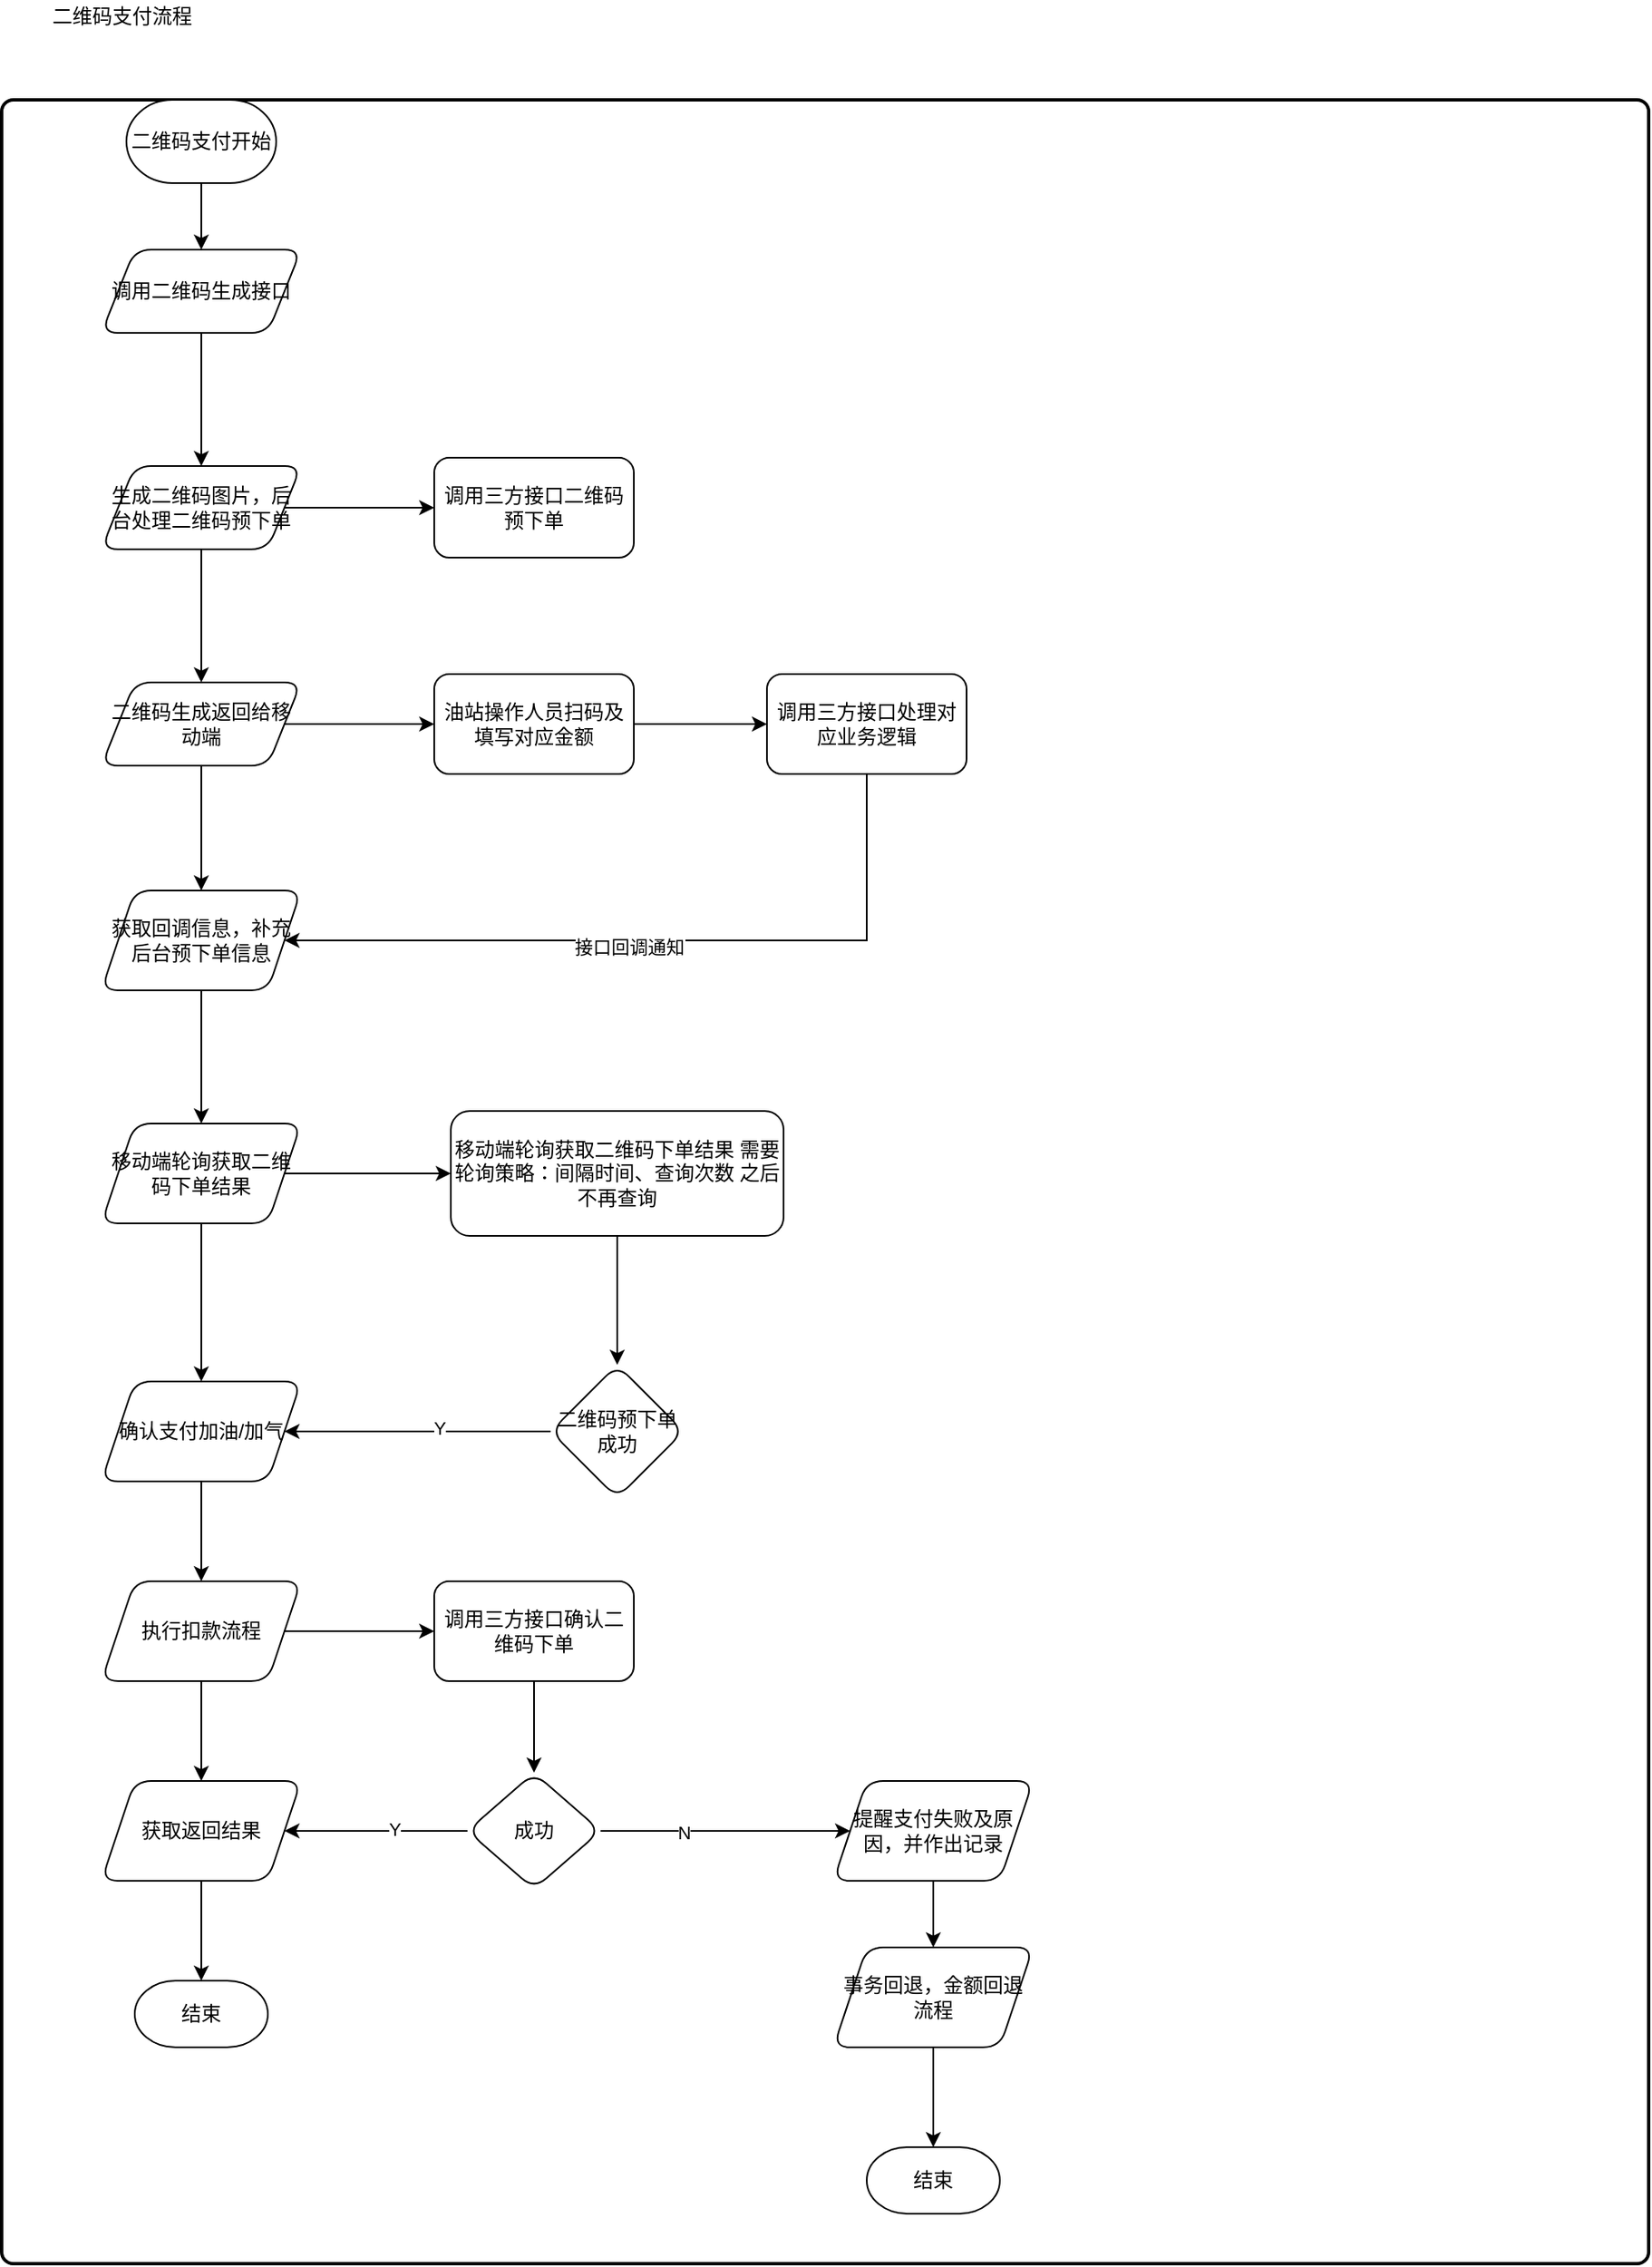 <mxfile version="14.1.9" type="github">
  <diagram id="tIvXKvH7w44iIKk_T9M5" name="第 1 页">
    <mxGraphModel dx="1422" dy="-407" grid="1" gridSize="10" guides="1" tooltips="1" connect="1" arrows="1" fold="1" page="1" pageScale="1" pageWidth="827" pageHeight="1169" math="0" shadow="0">
      <root>
        <mxCell id="0" />
        <mxCell id="1" parent="0" />
        <mxCell id="KJvupdVWkCJUAiz-Cy9K-1" value="" style="rounded=1;whiteSpace=wrap;html=1;absoluteArcSize=1;arcSize=14;strokeWidth=2;" vertex="1" parent="1">
          <mxGeometry x="100" y="1350" width="990" height="1300" as="geometry" />
        </mxCell>
        <mxCell id="KJvupdVWkCJUAiz-Cy9K-2" value="二维码支付流程" style="text;html=1;strokeColor=none;fillColor=none;align=center;verticalAlign=middle;whiteSpace=wrap;rounded=0;" vertex="1" parent="1">
          <mxGeometry x="125" y="1290" width="95" height="20" as="geometry" />
        </mxCell>
        <mxCell id="KJvupdVWkCJUAiz-Cy9K-3" value="" style="edgeStyle=orthogonalEdgeStyle;rounded=0;orthogonalLoop=1;jettySize=auto;html=1;" edge="1" parent="1" source="KJvupdVWkCJUAiz-Cy9K-4" target="KJvupdVWkCJUAiz-Cy9K-6">
          <mxGeometry relative="1" as="geometry" />
        </mxCell>
        <mxCell id="KJvupdVWkCJUAiz-Cy9K-4" value="二维码支付开始" style="strokeWidth=1;html=1;shape=mxgraph.flowchart.terminator;whiteSpace=wrap;rounded=1;shadow=0;glass=0;sketch=0;perimeterSpacing=0;" vertex="1" parent="1">
          <mxGeometry x="175" y="1350" width="90" height="50" as="geometry" />
        </mxCell>
        <mxCell id="KJvupdVWkCJUAiz-Cy9K-5" value="" style="edgeStyle=orthogonalEdgeStyle;rounded=0;orthogonalLoop=1;jettySize=auto;html=1;" edge="1" parent="1" source="KJvupdVWkCJUAiz-Cy9K-6" target="KJvupdVWkCJUAiz-Cy9K-9">
          <mxGeometry relative="1" as="geometry" />
        </mxCell>
        <mxCell id="KJvupdVWkCJUAiz-Cy9K-6" value="调用二维码生成接口" style="shape=parallelogram;perimeter=parallelogramPerimeter;whiteSpace=wrap;html=1;fixedSize=1;rounded=1;shadow=0;strokeWidth=1;glass=0;sketch=0;" vertex="1" parent="1">
          <mxGeometry x="160" y="1440" width="120" height="50" as="geometry" />
        </mxCell>
        <mxCell id="KJvupdVWkCJUAiz-Cy9K-7" value="" style="edgeStyle=orthogonalEdgeStyle;rounded=0;orthogonalLoop=1;jettySize=auto;html=1;" edge="1" parent="1" source="KJvupdVWkCJUAiz-Cy9K-9" target="KJvupdVWkCJUAiz-Cy9K-10">
          <mxGeometry relative="1" as="geometry" />
        </mxCell>
        <mxCell id="KJvupdVWkCJUAiz-Cy9K-8" value="" style="edgeStyle=orthogonalEdgeStyle;rounded=0;orthogonalLoop=1;jettySize=auto;html=1;" edge="1" parent="1" source="KJvupdVWkCJUAiz-Cy9K-9" target="KJvupdVWkCJUAiz-Cy9K-13">
          <mxGeometry relative="1" as="geometry" />
        </mxCell>
        <mxCell id="KJvupdVWkCJUAiz-Cy9K-9" value="生成二维码图片，后台处理二维码预下单" style="shape=parallelogram;perimeter=parallelogramPerimeter;whiteSpace=wrap;html=1;fixedSize=1;rounded=1;shadow=0;strokeWidth=1;glass=0;sketch=0;" vertex="1" parent="1">
          <mxGeometry x="160" y="1570" width="120" height="50" as="geometry" />
        </mxCell>
        <mxCell id="KJvupdVWkCJUAiz-Cy9K-10" value="调用三方接口二维码预下单" style="whiteSpace=wrap;html=1;rounded=1;shadow=0;strokeWidth=1;glass=0;sketch=0;" vertex="1" parent="1">
          <mxGeometry x="360" y="1565" width="120" height="60" as="geometry" />
        </mxCell>
        <mxCell id="KJvupdVWkCJUAiz-Cy9K-11" value="" style="edgeStyle=orthogonalEdgeStyle;rounded=0;orthogonalLoop=1;jettySize=auto;html=1;" edge="1" parent="1" source="KJvupdVWkCJUAiz-Cy9K-13" target="KJvupdVWkCJUAiz-Cy9K-15">
          <mxGeometry relative="1" as="geometry" />
        </mxCell>
        <mxCell id="KJvupdVWkCJUAiz-Cy9K-12" value="" style="edgeStyle=orthogonalEdgeStyle;rounded=0;orthogonalLoop=1;jettySize=auto;html=1;" edge="1" parent="1" source="KJvupdVWkCJUAiz-Cy9K-13" target="KJvupdVWkCJUAiz-Cy9K-17">
          <mxGeometry relative="1" as="geometry" />
        </mxCell>
        <mxCell id="KJvupdVWkCJUAiz-Cy9K-13" value="二维码生成返回给移动端" style="shape=parallelogram;perimeter=parallelogramPerimeter;whiteSpace=wrap;html=1;fixedSize=1;rounded=1;shadow=0;strokeWidth=1;glass=0;sketch=0;" vertex="1" parent="1">
          <mxGeometry x="160" y="1700" width="120" height="50" as="geometry" />
        </mxCell>
        <mxCell id="KJvupdVWkCJUAiz-Cy9K-14" value="" style="edgeStyle=orthogonalEdgeStyle;rounded=0;orthogonalLoop=1;jettySize=auto;html=1;" edge="1" parent="1" source="KJvupdVWkCJUAiz-Cy9K-15" target="KJvupdVWkCJUAiz-Cy9K-20">
          <mxGeometry relative="1" as="geometry" />
        </mxCell>
        <mxCell id="KJvupdVWkCJUAiz-Cy9K-15" value="油站操作人员扫码及填写对应金额" style="whiteSpace=wrap;html=1;rounded=1;shadow=0;strokeWidth=1;glass=0;sketch=0;" vertex="1" parent="1">
          <mxGeometry x="360" y="1695" width="120" height="60" as="geometry" />
        </mxCell>
        <mxCell id="KJvupdVWkCJUAiz-Cy9K-16" value="" style="edgeStyle=orthogonalEdgeStyle;rounded=0;orthogonalLoop=1;jettySize=auto;html=1;" edge="1" parent="1" source="KJvupdVWkCJUAiz-Cy9K-17" target="KJvupdVWkCJUAiz-Cy9K-23">
          <mxGeometry relative="1" as="geometry" />
        </mxCell>
        <mxCell id="KJvupdVWkCJUAiz-Cy9K-17" value="获取回调信息，补充后台预下单信息" style="shape=parallelogram;perimeter=parallelogramPerimeter;whiteSpace=wrap;html=1;fixedSize=1;rounded=1;shadow=0;strokeWidth=1;glass=0;sketch=0;" vertex="1" parent="1">
          <mxGeometry x="160" y="1825" width="120" height="60" as="geometry" />
        </mxCell>
        <mxCell id="KJvupdVWkCJUAiz-Cy9K-18" style="edgeStyle=orthogonalEdgeStyle;rounded=0;orthogonalLoop=1;jettySize=auto;html=1;exitX=0.5;exitY=1;exitDx=0;exitDy=0;entryX=1;entryY=0.5;entryDx=0;entryDy=0;" edge="1" parent="1" source="KJvupdVWkCJUAiz-Cy9K-20" target="KJvupdVWkCJUAiz-Cy9K-17">
          <mxGeometry relative="1" as="geometry">
            <Array as="points">
              <mxPoint x="620" y="1855" />
            </Array>
          </mxGeometry>
        </mxCell>
        <mxCell id="KJvupdVWkCJUAiz-Cy9K-19" value="接口回调通知" style="edgeLabel;html=1;align=center;verticalAlign=middle;resizable=0;points=[];" vertex="1" connectable="0" parent="KJvupdVWkCJUAiz-Cy9K-18">
          <mxGeometry x="0.083" y="4" relative="1" as="geometry">
            <mxPoint as="offset" />
          </mxGeometry>
        </mxCell>
        <mxCell id="KJvupdVWkCJUAiz-Cy9K-20" value="调用三方接口处理对应业务逻辑" style="whiteSpace=wrap;html=1;rounded=1;shadow=0;strokeWidth=1;glass=0;sketch=0;" vertex="1" parent="1">
          <mxGeometry x="560" y="1695" width="120" height="60" as="geometry" />
        </mxCell>
        <mxCell id="KJvupdVWkCJUAiz-Cy9K-21" value="" style="edgeStyle=orthogonalEdgeStyle;rounded=0;orthogonalLoop=1;jettySize=auto;html=1;" edge="1" parent="1" source="KJvupdVWkCJUAiz-Cy9K-23" target="KJvupdVWkCJUAiz-Cy9K-25">
          <mxGeometry relative="1" as="geometry" />
        </mxCell>
        <mxCell id="KJvupdVWkCJUAiz-Cy9K-22" value="" style="edgeStyle=orthogonalEdgeStyle;rounded=0;orthogonalLoop=1;jettySize=auto;html=1;entryX=0.5;entryY=0;entryDx=0;entryDy=0;" edge="1" parent="1" source="KJvupdVWkCJUAiz-Cy9K-23" target="KJvupdVWkCJUAiz-Cy9K-30">
          <mxGeometry relative="1" as="geometry">
            <mxPoint x="220" y="2105" as="targetPoint" />
          </mxGeometry>
        </mxCell>
        <mxCell id="KJvupdVWkCJUAiz-Cy9K-23" value="移动端轮询获取二维码下单结果" style="shape=parallelogram;perimeter=parallelogramPerimeter;whiteSpace=wrap;html=1;fixedSize=1;rounded=1;shadow=0;strokeWidth=1;glass=0;sketch=0;" vertex="1" parent="1">
          <mxGeometry x="160" y="1965" width="120" height="60" as="geometry" />
        </mxCell>
        <mxCell id="KJvupdVWkCJUAiz-Cy9K-24" value="" style="edgeStyle=orthogonalEdgeStyle;rounded=0;orthogonalLoop=1;jettySize=auto;html=1;" edge="1" parent="1" source="KJvupdVWkCJUAiz-Cy9K-25" target="KJvupdVWkCJUAiz-Cy9K-28">
          <mxGeometry relative="1" as="geometry" />
        </mxCell>
        <mxCell id="KJvupdVWkCJUAiz-Cy9K-25" value="移动端轮询获取二维码下单结果 需要轮询策略：间隔时间、查询次数 之后不再查询" style="whiteSpace=wrap;html=1;rounded=1;shadow=0;strokeWidth=1;glass=0;sketch=0;" vertex="1" parent="1">
          <mxGeometry x="370" y="1957.5" width="200" height="75" as="geometry" />
        </mxCell>
        <mxCell id="KJvupdVWkCJUAiz-Cy9K-26" value="" style="edgeStyle=orthogonalEdgeStyle;rounded=0;orthogonalLoop=1;jettySize=auto;html=1;" edge="1" parent="1" source="KJvupdVWkCJUAiz-Cy9K-28" target="KJvupdVWkCJUAiz-Cy9K-30">
          <mxGeometry relative="1" as="geometry" />
        </mxCell>
        <mxCell id="KJvupdVWkCJUAiz-Cy9K-27" value="Y" style="edgeLabel;html=1;align=center;verticalAlign=middle;resizable=0;points=[];" vertex="1" connectable="0" parent="KJvupdVWkCJUAiz-Cy9K-26">
          <mxGeometry x="-0.163" y="-2" relative="1" as="geometry">
            <mxPoint as="offset" />
          </mxGeometry>
        </mxCell>
        <mxCell id="KJvupdVWkCJUAiz-Cy9K-28" value="二维码预下单成功" style="rhombus;whiteSpace=wrap;html=1;rounded=1;shadow=0;strokeWidth=1;glass=0;sketch=0;" vertex="1" parent="1">
          <mxGeometry x="430" y="2110" width="80" height="80" as="geometry" />
        </mxCell>
        <mxCell id="KJvupdVWkCJUAiz-Cy9K-57" style="edgeStyle=orthogonalEdgeStyle;rounded=0;orthogonalLoop=1;jettySize=auto;html=1;exitX=0.5;exitY=1;exitDx=0;exitDy=0;" edge="1" parent="1" source="KJvupdVWkCJUAiz-Cy9K-30" target="KJvupdVWkCJUAiz-Cy9K-41">
          <mxGeometry relative="1" as="geometry" />
        </mxCell>
        <mxCell id="KJvupdVWkCJUAiz-Cy9K-30" value="确认支付加油/加气" style="shape=parallelogram;perimeter=parallelogramPerimeter;whiteSpace=wrap;html=1;fixedSize=1;rounded=1;shadow=0;strokeWidth=1;glass=0;sketch=0;" vertex="1" parent="1">
          <mxGeometry x="160" y="2120" width="120" height="60" as="geometry" />
        </mxCell>
        <mxCell id="KJvupdVWkCJUAiz-Cy9K-65" style="edgeStyle=orthogonalEdgeStyle;rounded=0;orthogonalLoop=1;jettySize=auto;html=1;exitX=0.5;exitY=1;exitDx=0;exitDy=0;entryX=0.5;entryY=0;entryDx=0;entryDy=0;entryPerimeter=0;" edge="1" parent="1" source="KJvupdVWkCJUAiz-Cy9K-33" target="KJvupdVWkCJUAiz-Cy9K-45">
          <mxGeometry relative="1" as="geometry" />
        </mxCell>
        <mxCell id="KJvupdVWkCJUAiz-Cy9K-33" value="获取返回结果" style="shape=parallelogram;perimeter=parallelogramPerimeter;whiteSpace=wrap;html=1;fixedSize=1;rounded=1;shadow=0;strokeWidth=1;glass=0;sketch=0;" vertex="1" parent="1">
          <mxGeometry x="160" y="2360" width="120" height="60" as="geometry" />
        </mxCell>
        <mxCell id="KJvupdVWkCJUAiz-Cy9K-59" style="edgeStyle=orthogonalEdgeStyle;rounded=0;orthogonalLoop=1;jettySize=auto;html=1;exitX=0.5;exitY=1;exitDx=0;exitDy=0;" edge="1" parent="1" source="KJvupdVWkCJUAiz-Cy9K-34" target="KJvupdVWkCJUAiz-Cy9K-39">
          <mxGeometry relative="1" as="geometry" />
        </mxCell>
        <mxCell id="KJvupdVWkCJUAiz-Cy9K-34" value="调用三方接口确认二维码下单" style="whiteSpace=wrap;html=1;rounded=1;shadow=0;strokeWidth=1;glass=0;sketch=0;" vertex="1" parent="1">
          <mxGeometry x="360" y="2240" width="120" height="60" as="geometry" />
        </mxCell>
        <mxCell id="KJvupdVWkCJUAiz-Cy9K-60" style="edgeStyle=orthogonalEdgeStyle;rounded=0;orthogonalLoop=1;jettySize=auto;html=1;exitX=1;exitY=0.5;exitDx=0;exitDy=0;" edge="1" parent="1" source="KJvupdVWkCJUAiz-Cy9K-39" target="KJvupdVWkCJUAiz-Cy9K-42">
          <mxGeometry relative="1" as="geometry" />
        </mxCell>
        <mxCell id="KJvupdVWkCJUAiz-Cy9K-61" value="N" style="edgeLabel;html=1;align=center;verticalAlign=middle;resizable=0;points=[];" vertex="1" connectable="0" parent="KJvupdVWkCJUAiz-Cy9K-60">
          <mxGeometry x="-0.333" y="-1" relative="1" as="geometry">
            <mxPoint as="offset" />
          </mxGeometry>
        </mxCell>
        <mxCell id="KJvupdVWkCJUAiz-Cy9K-63" style="edgeStyle=orthogonalEdgeStyle;rounded=0;orthogonalLoop=1;jettySize=auto;html=1;exitX=0;exitY=0.5;exitDx=0;exitDy=0;entryX=1;entryY=0.5;entryDx=0;entryDy=0;" edge="1" parent="1" source="KJvupdVWkCJUAiz-Cy9K-39" target="KJvupdVWkCJUAiz-Cy9K-33">
          <mxGeometry relative="1" as="geometry" />
        </mxCell>
        <mxCell id="KJvupdVWkCJUAiz-Cy9K-64" value="Y" style="edgeLabel;html=1;align=center;verticalAlign=middle;resizable=0;points=[];" vertex="1" connectable="0" parent="KJvupdVWkCJUAiz-Cy9K-63">
          <mxGeometry x="-0.188" y="-1" relative="1" as="geometry">
            <mxPoint as="offset" />
          </mxGeometry>
        </mxCell>
        <mxCell id="KJvupdVWkCJUAiz-Cy9K-39" value="成功" style="rhombus;whiteSpace=wrap;html=1;rounded=1;shadow=0;strokeWidth=1;glass=0;sketch=0;" vertex="1" parent="1">
          <mxGeometry x="380" y="2355" width="80" height="70" as="geometry" />
        </mxCell>
        <mxCell id="KJvupdVWkCJUAiz-Cy9K-58" style="edgeStyle=orthogonalEdgeStyle;rounded=0;orthogonalLoop=1;jettySize=auto;html=1;exitX=1;exitY=0.5;exitDx=0;exitDy=0;" edge="1" parent="1" source="KJvupdVWkCJUAiz-Cy9K-41" target="KJvupdVWkCJUAiz-Cy9K-34">
          <mxGeometry relative="1" as="geometry" />
        </mxCell>
        <mxCell id="KJvupdVWkCJUAiz-Cy9K-62" style="edgeStyle=orthogonalEdgeStyle;rounded=0;orthogonalLoop=1;jettySize=auto;html=1;exitX=0.5;exitY=1;exitDx=0;exitDy=0;" edge="1" parent="1" source="KJvupdVWkCJUAiz-Cy9K-41" target="KJvupdVWkCJUAiz-Cy9K-33">
          <mxGeometry relative="1" as="geometry" />
        </mxCell>
        <mxCell id="KJvupdVWkCJUAiz-Cy9K-41" value="执行扣款流程" style="shape=parallelogram;perimeter=parallelogramPerimeter;whiteSpace=wrap;html=1;fixedSize=1;rounded=1;shadow=0;strokeWidth=1;glass=0;sketch=0;" vertex="1" parent="1">
          <mxGeometry x="160" y="2240" width="120" height="60" as="geometry" />
        </mxCell>
        <mxCell id="KJvupdVWkCJUAiz-Cy9K-68" value="" style="edgeStyle=orthogonalEdgeStyle;rounded=0;orthogonalLoop=1;jettySize=auto;html=1;" edge="1" parent="1" source="KJvupdVWkCJUAiz-Cy9K-42" target="KJvupdVWkCJUAiz-Cy9K-67">
          <mxGeometry relative="1" as="geometry" />
        </mxCell>
        <mxCell id="KJvupdVWkCJUAiz-Cy9K-42" value="提醒支付失败及原因，并作出记录" style="shape=parallelogram;perimeter=parallelogramPerimeter;whiteSpace=wrap;html=1;fixedSize=1;rounded=1;shadow=0;strokeWidth=1;glass=0;sketch=0;" vertex="1" parent="1">
          <mxGeometry x="600" y="2360" width="120" height="60" as="geometry" />
        </mxCell>
        <mxCell id="KJvupdVWkCJUAiz-Cy9K-45" value="结束" style="strokeWidth=1;html=1;shape=mxgraph.flowchart.terminator;whiteSpace=wrap;rounded=1;shadow=0;glass=0;sketch=0;perimeterSpacing=0;" vertex="1" parent="1">
          <mxGeometry x="180" y="2480" width="80" height="40" as="geometry" />
        </mxCell>
        <mxCell id="KJvupdVWkCJUAiz-Cy9K-70" style="edgeStyle=orthogonalEdgeStyle;rounded=0;orthogonalLoop=1;jettySize=auto;html=1;exitX=0.5;exitY=1;exitDx=0;exitDy=0;entryX=0.5;entryY=0;entryDx=0;entryDy=0;entryPerimeter=0;" edge="1" parent="1" source="KJvupdVWkCJUAiz-Cy9K-67" target="KJvupdVWkCJUAiz-Cy9K-69">
          <mxGeometry relative="1" as="geometry" />
        </mxCell>
        <mxCell id="KJvupdVWkCJUAiz-Cy9K-67" value="事务回退，金额回退流程" style="shape=parallelogram;perimeter=parallelogramPerimeter;whiteSpace=wrap;html=1;fixedSize=1;rounded=1;shadow=0;strokeWidth=1;glass=0;sketch=0;" vertex="1" parent="1">
          <mxGeometry x="600" y="2460" width="120" height="60" as="geometry" />
        </mxCell>
        <mxCell id="KJvupdVWkCJUAiz-Cy9K-69" value="结束" style="strokeWidth=1;html=1;shape=mxgraph.flowchart.terminator;whiteSpace=wrap;rounded=1;shadow=0;glass=0;sketch=0;perimeterSpacing=0;" vertex="1" parent="1">
          <mxGeometry x="620" y="2580" width="80" height="40" as="geometry" />
        </mxCell>
      </root>
    </mxGraphModel>
  </diagram>
</mxfile>

